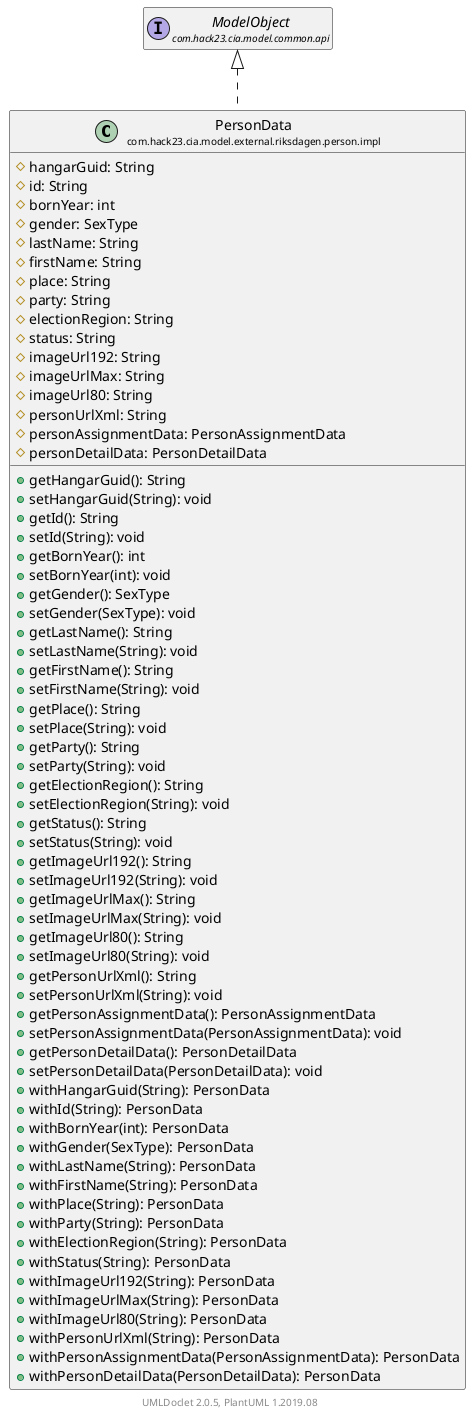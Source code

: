 @startuml
    set namespaceSeparator none
    hide empty fields
    hide empty methods

    class "<size:14>PersonData\n<size:10>com.hack23.cia.model.external.riksdagen.person.impl" as com.hack23.cia.model.external.riksdagen.person.impl.PersonData [[PersonData.html]] {
        #hangarGuid: String
        #id: String
        #bornYear: int
        #gender: SexType
        #lastName: String
        #firstName: String
        #place: String
        #party: String
        #electionRegion: String
        #status: String
        #imageUrl192: String
        #imageUrlMax: String
        #imageUrl80: String
        #personUrlXml: String
        #personAssignmentData: PersonAssignmentData
        #personDetailData: PersonDetailData
        +getHangarGuid(): String
        +setHangarGuid(String): void
        +getId(): String
        +setId(String): void
        +getBornYear(): int
        +setBornYear(int): void
        +getGender(): SexType
        +setGender(SexType): void
        +getLastName(): String
        +setLastName(String): void
        +getFirstName(): String
        +setFirstName(String): void
        +getPlace(): String
        +setPlace(String): void
        +getParty(): String
        +setParty(String): void
        +getElectionRegion(): String
        +setElectionRegion(String): void
        +getStatus(): String
        +setStatus(String): void
        +getImageUrl192(): String
        +setImageUrl192(String): void
        +getImageUrlMax(): String
        +setImageUrlMax(String): void
        +getImageUrl80(): String
        +setImageUrl80(String): void
        +getPersonUrlXml(): String
        +setPersonUrlXml(String): void
        +getPersonAssignmentData(): PersonAssignmentData
        +setPersonAssignmentData(PersonAssignmentData): void
        +getPersonDetailData(): PersonDetailData
        +setPersonDetailData(PersonDetailData): void
        +withHangarGuid(String): PersonData
        +withId(String): PersonData
        +withBornYear(int): PersonData
        +withGender(SexType): PersonData
        +withLastName(String): PersonData
        +withFirstName(String): PersonData
        +withPlace(String): PersonData
        +withParty(String): PersonData
        +withElectionRegion(String): PersonData
        +withStatus(String): PersonData
        +withImageUrl192(String): PersonData
        +withImageUrlMax(String): PersonData
        +withImageUrl80(String): PersonData
        +withPersonUrlXml(String): PersonData
        +withPersonAssignmentData(PersonAssignmentData): PersonData
        +withPersonDetailData(PersonDetailData): PersonData
    }

    interface "<size:14>ModelObject\n<size:10>com.hack23.cia.model.common.api" as com.hack23.cia.model.common.api.ModelObject

    com.hack23.cia.model.common.api.ModelObject <|.. com.hack23.cia.model.external.riksdagen.person.impl.PersonData

    center footer UMLDoclet 2.0.5, PlantUML 1.2019.08
@enduml
